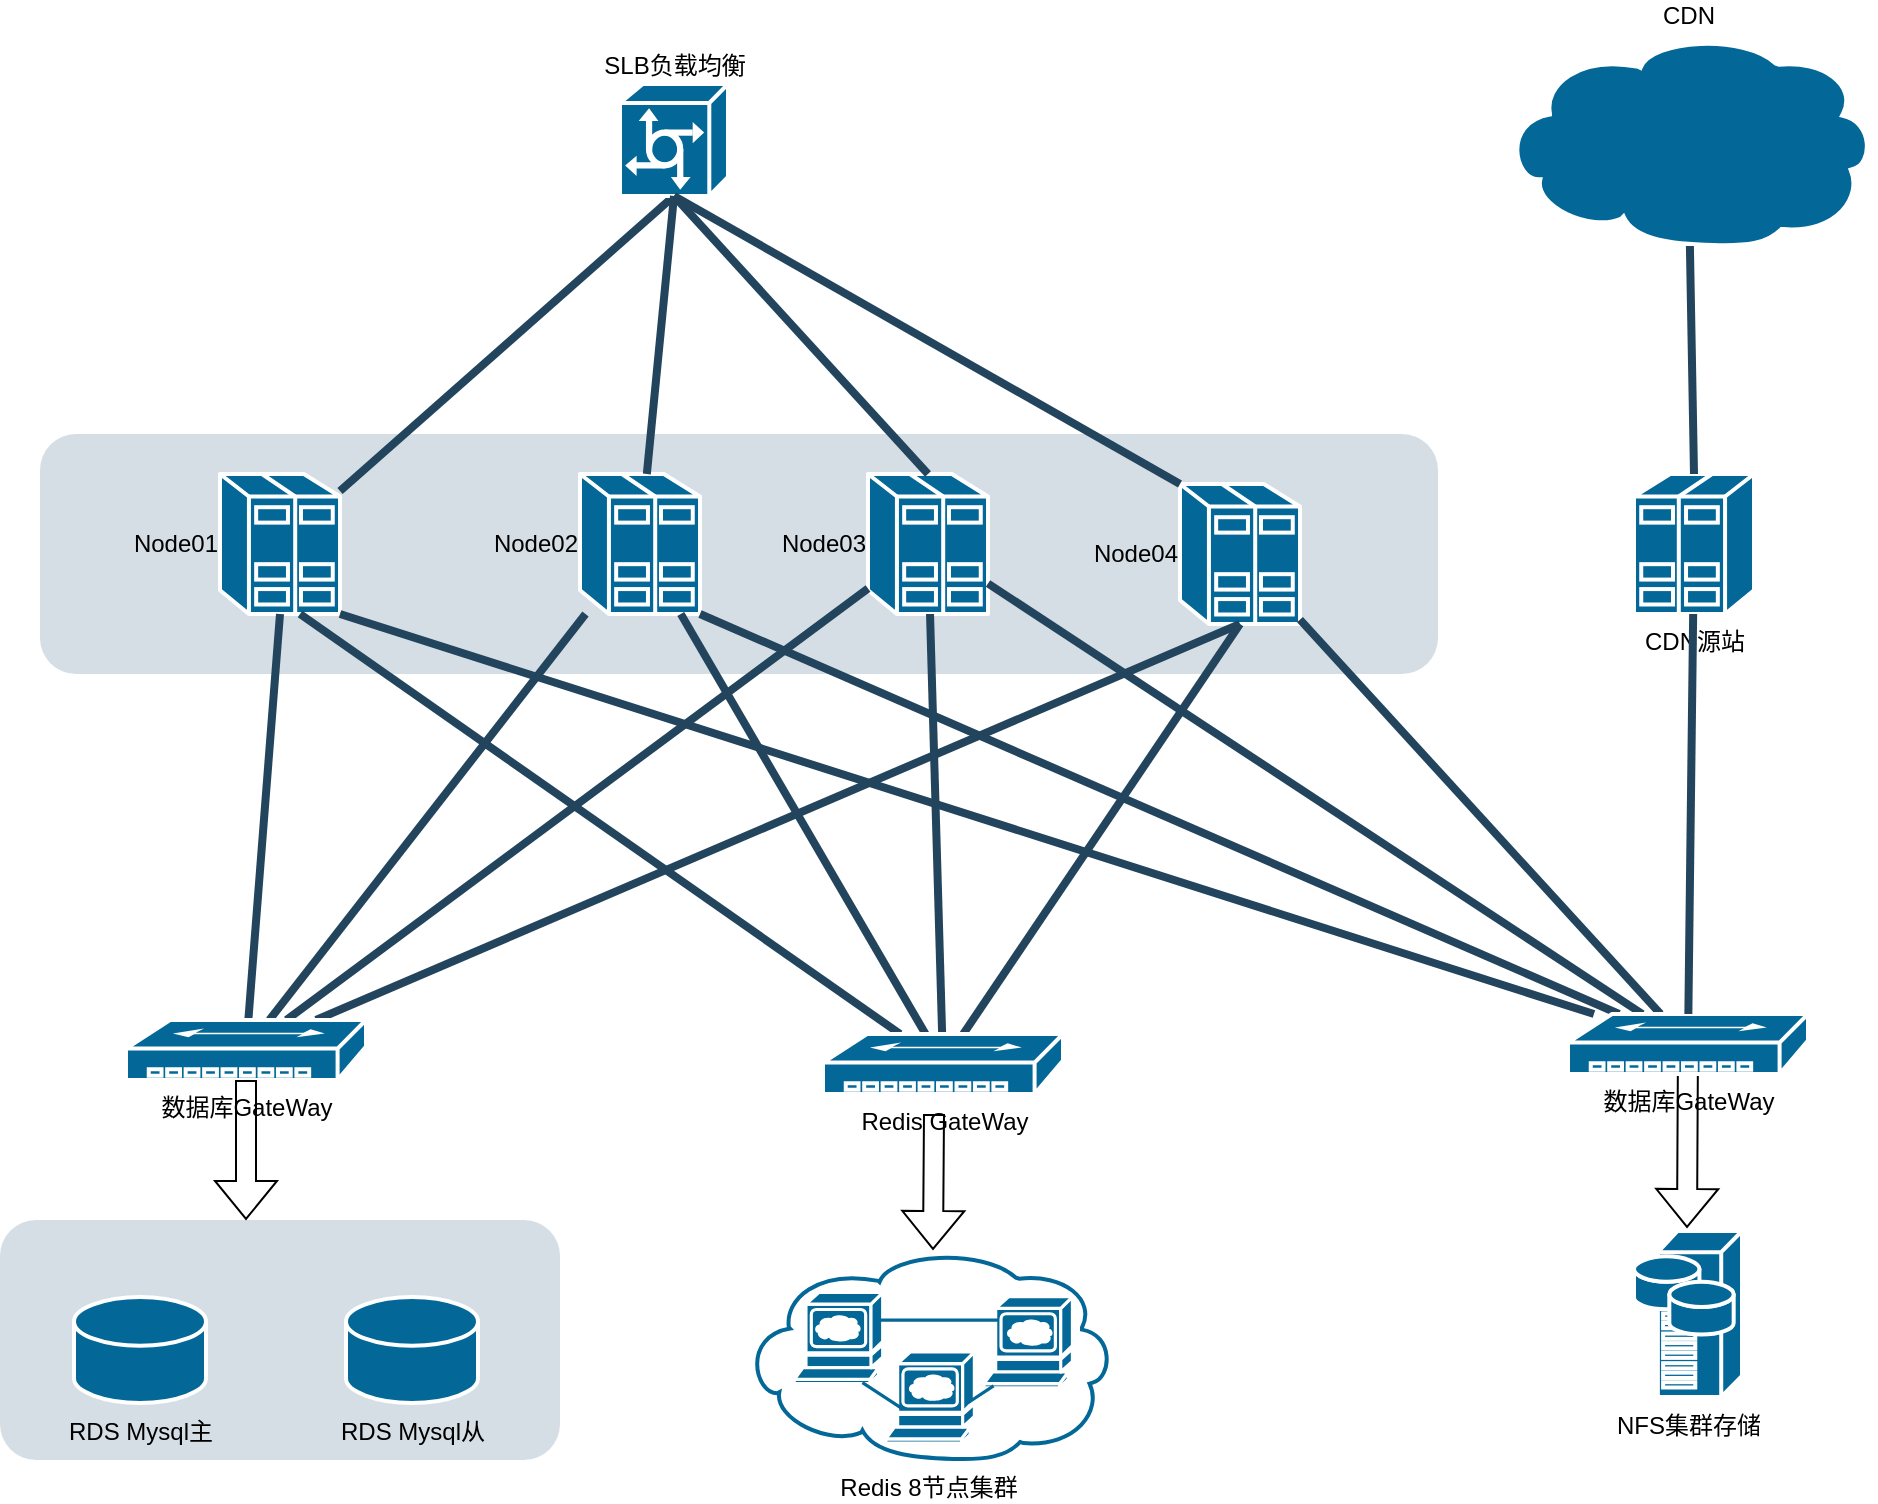<mxfile version="21.8.2" type="github">
  <diagram id="6a731a19-8d31-9384-78a2-239565b7b9f0" name="Page-1">
    <mxGraphModel dx="1562" dy="830" grid="1" gridSize="10" guides="1" tooltips="1" connect="1" arrows="1" fold="1" page="1" pageScale="1" pageWidth="827" pageHeight="1169" background="none" math="0" shadow="0">
      <root>
        <mxCell id="0" />
        <mxCell id="1" parent="0" />
        <mxCell id="2091" value="" style="rounded=1;whiteSpace=wrap;html=1;strokeColor=none;fillColor=#BAC8D3;fontSize=24;fontColor=#23445D;align=center;opacity=60;flipH=1;" parent="1" vertex="1">
          <mxGeometry x="770" y="320" width="699" height="120" as="geometry" />
        </mxCell>
        <mxCell id="2175" style="edgeStyle=none;rounded=1;html=1;strokeColor=#23445D;endArrow=none;endFill=0;strokeWidth=4;exitX=0.5;exitY=1;exitDx=0;exitDy=0;exitPerimeter=0;" parent="1" source="f8hAHo9c5CAadVZFo8Ym-2258" target="f8hAHo9c5CAadVZFo8Ym-2262" edge="1">
          <mxGeometry relative="1" as="geometry">
            <mxPoint x="1251" y="240.0" as="sourcePoint" />
            <mxPoint x="1070" y="297.013" as="targetPoint" />
          </mxGeometry>
        </mxCell>
        <mxCell id="f8hAHo9c5CAadVZFo8Ym-2258" value="SLB负载均衡" style="shape=mxgraph.cisco.servers.communications_server;sketch=0;html=1;pointerEvents=1;dashed=0;fillColor=#036897;strokeColor=#ffffff;strokeWidth=2;verticalLabelPosition=top;verticalAlign=bottom;align=center;outlineConnect=0;labelPosition=center;" parent="1" vertex="1">
          <mxGeometry x="1060" y="145" width="54" height="56" as="geometry" />
        </mxCell>
        <mxCell id="f8hAHo9c5CAadVZFo8Ym-2261" value="Node04" style="shape=mxgraph.cisco.servers.standard_host;sketch=0;html=1;pointerEvents=1;dashed=0;fillColor=#036897;strokeColor=#ffffff;strokeWidth=2;verticalLabelPosition=middle;verticalAlign=middle;align=right;outlineConnect=0;labelPosition=left;flipH=1;" parent="1" vertex="1">
          <mxGeometry x="1340" y="345" width="60" height="70" as="geometry" />
        </mxCell>
        <mxCell id="f8hAHo9c5CAadVZFo8Ym-2262" value="Node01" style="shape=mxgraph.cisco.servers.standard_host;sketch=0;html=1;pointerEvents=1;dashed=0;fillColor=#036897;strokeColor=#ffffff;strokeWidth=2;verticalLabelPosition=middle;verticalAlign=middle;align=right;outlineConnect=0;labelPosition=left;flipH=1;" parent="1" vertex="1">
          <mxGeometry x="860" y="340" width="60" height="70" as="geometry" />
        </mxCell>
        <mxCell id="f8hAHo9c5CAadVZFo8Ym-2263" value="Node02&lt;br&gt;" style="shape=mxgraph.cisco.servers.standard_host;sketch=0;html=1;pointerEvents=1;dashed=0;fillColor=#036897;strokeColor=#ffffff;strokeWidth=2;verticalLabelPosition=middle;verticalAlign=middle;align=right;outlineConnect=0;labelPosition=left;flipH=1;" parent="1" vertex="1">
          <mxGeometry x="1040" y="340" width="60" height="70" as="geometry" />
        </mxCell>
        <mxCell id="f8hAHo9c5CAadVZFo8Ym-2264" value="Node03" style="shape=mxgraph.cisco.servers.standard_host;sketch=0;html=1;pointerEvents=1;dashed=0;fillColor=#036897;strokeColor=#ffffff;strokeWidth=2;verticalLabelPosition=middle;verticalAlign=middle;align=right;outlineConnect=0;labelPosition=left;flipH=1;" parent="1" vertex="1">
          <mxGeometry x="1184" y="340" width="60" height="70" as="geometry" />
        </mxCell>
        <mxCell id="f8hAHo9c5CAadVZFo8Ym-2265" style="edgeStyle=none;rounded=1;html=1;strokeColor=#23445D;endArrow=none;endFill=0;strokeWidth=4;exitX=0.5;exitY=1;exitDx=0;exitDy=0;exitPerimeter=0;" parent="1" source="f8hAHo9c5CAadVZFo8Ym-2258" target="f8hAHo9c5CAadVZFo8Ym-2263" edge="1">
          <mxGeometry relative="1" as="geometry">
            <mxPoint x="1296" y="178.188" as="sourcePoint" />
            <mxPoint x="1185" y="290.003" as="targetPoint" />
          </mxGeometry>
        </mxCell>
        <mxCell id="f8hAHo9c5CAadVZFo8Ym-2266" style="edgeStyle=none;rounded=1;html=1;strokeColor=#23445D;endArrow=none;endFill=0;strokeWidth=4;entryX=0.5;entryY=0;entryDx=0;entryDy=0;entryPerimeter=0;exitX=0.5;exitY=1;exitDx=0;exitDy=0;exitPerimeter=0;" parent="1" source="f8hAHo9c5CAadVZFo8Ym-2258" target="f8hAHo9c5CAadVZFo8Ym-2264" edge="1">
          <mxGeometry relative="1" as="geometry">
            <mxPoint x="1220" y="200" as="sourcePoint" />
            <mxPoint x="1090" y="317.013" as="targetPoint" />
          </mxGeometry>
        </mxCell>
        <mxCell id="f8hAHo9c5CAadVZFo8Ym-2267" style="edgeStyle=none;rounded=1;html=1;strokeColor=#23445D;endArrow=none;endFill=0;strokeWidth=4;exitX=0.5;exitY=1;exitDx=0;exitDy=0;exitPerimeter=0;entryX=1;entryY=0;entryDx=0;entryDy=0;entryPerimeter=0;" parent="1" source="f8hAHo9c5CAadVZFo8Ym-2258" target="f8hAHo9c5CAadVZFo8Ym-2261" edge="1">
          <mxGeometry relative="1" as="geometry">
            <mxPoint x="1238" y="230" as="sourcePoint" />
            <mxPoint x="1100" y="327.013" as="targetPoint" />
          </mxGeometry>
        </mxCell>
        <mxCell id="f8hAHo9c5CAadVZFo8Ym-2269" style="edgeStyle=none;rounded=1;html=1;strokeColor=#23445D;endArrow=none;endFill=0;strokeWidth=4;entryX=0.5;entryY=1;entryDx=0;entryDy=0;entryPerimeter=0;" parent="1" source="f8hAHo9c5CAadVZFo8Ym-2295" target="f8hAHo9c5CAadVZFo8Ym-2262" edge="1">
          <mxGeometry relative="1" as="geometry">
            <mxPoint x="1020.625" y="570" as="sourcePoint" />
            <mxPoint x="1080" y="307.013" as="targetPoint" />
          </mxGeometry>
        </mxCell>
        <mxCell id="f8hAHo9c5CAadVZFo8Ym-2270" style="edgeStyle=none;rounded=1;html=1;strokeColor=#23445D;endArrow=none;endFill=0;strokeWidth=4;exitX=0.333;exitY=1;exitDx=0;exitDy=0;exitPerimeter=0;" parent="1" source="f8hAHo9c5CAadVZFo8Ym-2262" target="f8hAHo9c5CAadVZFo8Ym-2299" edge="1">
          <mxGeometry relative="1" as="geometry">
            <mxPoint x="1798" y="226" as="sourcePoint" />
            <mxPoint x="1377.335" y="650" as="targetPoint" />
          </mxGeometry>
        </mxCell>
        <mxCell id="f8hAHo9c5CAadVZFo8Ym-2271" style="edgeStyle=none;rounded=1;html=1;strokeColor=#23445D;endArrow=none;endFill=0;strokeWidth=4;" parent="1" source="f8hAHo9c5CAadVZFo8Ym-2263" target="f8hAHo9c5CAadVZFo8Ym-2295" edge="1">
          <mxGeometry relative="1" as="geometry">
            <mxPoint x="1013" y="372.125" as="sourcePoint" />
            <mxPoint x="1044.057" y="570" as="targetPoint" />
          </mxGeometry>
        </mxCell>
        <mxCell id="f8hAHo9c5CAadVZFo8Ym-2272" style="edgeStyle=none;rounded=1;html=1;strokeColor=#23445D;endArrow=none;endFill=0;strokeWidth=4;" parent="1" source="f8hAHo9c5CAadVZFo8Ym-2264" target="f8hAHo9c5CAadVZFo8Ym-2295" edge="1">
          <mxGeometry relative="1" as="geometry">
            <mxPoint x="1275" y="350" as="sourcePoint" />
            <mxPoint x="1054.4" y="579.6" as="targetPoint" />
          </mxGeometry>
        </mxCell>
        <mxCell id="f8hAHo9c5CAadVZFo8Ym-2273" style="edgeStyle=none;rounded=1;html=1;strokeColor=#23445D;endArrow=none;endFill=0;strokeWidth=4;exitX=0.5;exitY=1;exitDx=0;exitDy=0;exitPerimeter=0;" parent="1" source="f8hAHo9c5CAadVZFo8Ym-2261" target="f8hAHo9c5CAadVZFo8Ym-2295" edge="1">
          <mxGeometry relative="1" as="geometry">
            <mxPoint x="1380" y="390" as="sourcePoint" />
            <mxPoint x="1054.4" y="579.6" as="targetPoint" />
          </mxGeometry>
        </mxCell>
        <mxCell id="f8hAHo9c5CAadVZFo8Ym-2286" style="edgeStyle=none;rounded=1;html=1;strokeColor=#23445D;endArrow=none;endFill=0;strokeWidth=4;exitX=0.5;exitY=1;exitDx=0;exitDy=0;exitPerimeter=0;" parent="1" target="f8hAHo9c5CAadVZFo8Ym-2299" edge="1" source="f8hAHo9c5CAadVZFo8Ym-2261">
          <mxGeometry relative="1" as="geometry">
            <mxPoint x="1370" y="385" as="sourcePoint" />
            <mxPoint x="1422.5" y="650" as="targetPoint" />
          </mxGeometry>
        </mxCell>
        <mxCell id="f8hAHo9c5CAadVZFo8Ym-2288" style="edgeStyle=none;rounded=1;html=1;strokeColor=#23445D;endArrow=none;endFill=0;strokeWidth=4;" parent="1" source="f8hAHo9c5CAadVZFo8Ym-2263" target="f8hAHo9c5CAadVZFo8Ym-2299" edge="1">
          <mxGeometry relative="1" as="geometry">
            <mxPoint x="1177" y="400" as="sourcePoint" />
            <mxPoint x="1392.936" y="650" as="targetPoint" />
          </mxGeometry>
        </mxCell>
        <mxCell id="f8hAHo9c5CAadVZFo8Ym-2291" value="" style="rounded=1;whiteSpace=wrap;html=1;strokeColor=none;fillColor=#BAC8D3;fontSize=24;fontColor=#23445D;align=center;opacity=60;" parent="1" vertex="1">
          <mxGeometry x="750" y="713" width="280" height="120" as="geometry" />
        </mxCell>
        <mxCell id="f8hAHo9c5CAadVZFo8Ym-2292" value="RDS Mysql主" style="shape=mxgraph.cisco.storage.relational_database;sketch=0;html=1;pointerEvents=1;dashed=0;fillColor=#036897;strokeColor=#ffffff;strokeWidth=2;verticalLabelPosition=bottom;verticalAlign=top;align=center;outlineConnect=0;" parent="1" vertex="1">
          <mxGeometry x="787" y="751.5" width="66" height="53" as="geometry" />
        </mxCell>
        <mxCell id="f8hAHo9c5CAadVZFo8Ym-2293" value="RDS Mysql从" style="shape=mxgraph.cisco.storage.relational_database;sketch=0;html=1;pointerEvents=1;dashed=0;fillColor=#036897;strokeColor=#ffffff;strokeWidth=2;verticalLabelPosition=bottom;verticalAlign=top;align=center;outlineConnect=0;" parent="1" vertex="1">
          <mxGeometry x="923" y="751.5" width="66" height="53" as="geometry" />
        </mxCell>
        <mxCell id="f8hAHo9c5CAadVZFo8Ym-2295" value="数据库GateWay" style="shape=mxgraph.cisco.hubs_and_gateways.small_hub;sketch=0;html=1;pointerEvents=1;dashed=0;fillColor=#036897;strokeColor=#ffffff;strokeWidth=2;verticalLabelPosition=bottom;verticalAlign=top;align=center;outlineConnect=0;" parent="1" vertex="1">
          <mxGeometry x="813" y="613" width="120" height="30" as="geometry" />
        </mxCell>
        <mxCell id="f8hAHo9c5CAadVZFo8Ym-2298" value="" style="shape=flexArrow;endArrow=classic;html=1;rounded=0;" parent="1" source="f8hAHo9c5CAadVZFo8Ym-2295" edge="1">
          <mxGeometry width="50" height="50" relative="1" as="geometry">
            <mxPoint x="1103" y="583" as="sourcePoint" />
            <mxPoint x="873" y="713" as="targetPoint" />
          </mxGeometry>
        </mxCell>
        <mxCell id="f8hAHo9c5CAadVZFo8Ym-2300" value="" style="edgeStyle=none;rounded=1;html=1;strokeColor=#23445D;endArrow=none;endFill=0;strokeWidth=4;" parent="1" source="f8hAHo9c5CAadVZFo8Ym-2264" target="f8hAHo9c5CAadVZFo8Ym-2299" edge="1">
          <mxGeometry relative="1" as="geometry">
            <mxPoint x="1287" y="400" as="sourcePoint" />
            <mxPoint x="1407.519" y="650" as="targetPoint" />
          </mxGeometry>
        </mxCell>
        <mxCell id="f8hAHo9c5CAadVZFo8Ym-2299" value="Redis GateWay" style="shape=mxgraph.cisco.hubs_and_gateways.small_hub;sketch=0;html=1;pointerEvents=1;dashed=0;fillColor=#036897;strokeColor=#ffffff;strokeWidth=2;verticalLabelPosition=bottom;verticalAlign=top;align=center;outlineConnect=0;" parent="1" vertex="1">
          <mxGeometry x="1161.5" y="620" width="120" height="30" as="geometry" />
        </mxCell>
        <mxCell id="f8hAHo9c5CAadVZFo8Ym-2302" value="Redis 8节点集群" style="shape=mxgraph.cisco.storage.web_cluster;sketch=0;html=1;pointerEvents=1;dashed=0;fillColor=#036897;strokeColor=#ffffff;strokeWidth=2;verticalLabelPosition=bottom;verticalAlign=top;align=center;outlineConnect=0;" parent="1" vertex="1">
          <mxGeometry x="1121" y="727" width="186" height="106" as="geometry" />
        </mxCell>
        <mxCell id="f8hAHo9c5CAadVZFo8Ym-2303" value="" style="shape=flexArrow;endArrow=classic;html=1;rounded=0;" parent="1" edge="1">
          <mxGeometry width="50" height="50" relative="1" as="geometry">
            <mxPoint x="1217" y="660" as="sourcePoint" />
            <mxPoint x="1216.5" y="728" as="targetPoint" />
          </mxGeometry>
        </mxCell>
        <mxCell id="f8hAHo9c5CAadVZFo8Ym-2306" value="CDN" style="shape=mxgraph.cisco.storage.cloud;sketch=0;html=1;pointerEvents=1;dashed=0;fillColor=#036897;strokeColor=#ffffff;strokeWidth=2;verticalLabelPosition=top;verticalAlign=bottom;align=center;outlineConnect=0;labelPosition=center;" parent="1" vertex="1">
          <mxGeometry x="1501" y="120" width="186" height="106" as="geometry" />
        </mxCell>
        <mxCell id="f8hAHo9c5CAadVZFo8Ym-2307" value="CDN源站" style="shape=mxgraph.cisco.servers.standard_host;sketch=0;html=1;pointerEvents=1;dashed=0;fillColor=#036897;strokeColor=#ffffff;strokeWidth=2;verticalLabelPosition=bottom;verticalAlign=top;align=center;outlineConnect=0;" parent="1" vertex="1">
          <mxGeometry x="1567" y="340" width="60" height="70" as="geometry" />
        </mxCell>
        <mxCell id="f8hAHo9c5CAadVZFo8Ym-2308" style="edgeStyle=none;rounded=1;html=1;strokeColor=#23445D;endArrow=none;endFill=0;strokeWidth=4;entryX=0.5;entryY=0;entryDx=0;entryDy=0;entryPerimeter=0;" parent="1" source="f8hAHo9c5CAadVZFo8Ym-2306" target="f8hAHo9c5CAadVZFo8Ym-2307" edge="1">
          <mxGeometry relative="1" as="geometry">
            <mxPoint x="1471" y="191" as="sourcePoint" />
            <mxPoint x="1648" y="315" as="targetPoint" />
          </mxGeometry>
        </mxCell>
        <mxCell id="f8hAHo9c5CAadVZFo8Ym-2311" value="NFS集群存储" style="shape=mxgraph.cisco.servers.storage_server;sketch=0;html=1;pointerEvents=1;dashed=0;fillColor=#036897;strokeColor=#ffffff;strokeWidth=2;verticalLabelPosition=bottom;verticalAlign=top;align=center;outlineConnect=0;" parent="1" vertex="1">
          <mxGeometry x="1567" y="718.5" width="54" height="83" as="geometry" />
        </mxCell>
        <mxCell id="f8hAHo9c5CAadVZFo8Ym-2313" value="" style="shape=flexArrow;endArrow=classic;html=1;rounded=0;" parent="1" source="f8hAHo9c5CAadVZFo8Ym-2312" edge="1">
          <mxGeometry width="50" height="50" relative="1" as="geometry">
            <mxPoint x="1593.5" y="627" as="sourcePoint" />
            <mxPoint x="1593.5" y="717" as="targetPoint" />
          </mxGeometry>
        </mxCell>
        <mxCell id="f8hAHo9c5CAadVZFo8Ym-2316" style="edgeStyle=none;rounded=1;html=1;strokeColor=#23445D;endArrow=none;endFill=0;strokeWidth=4;exitX=0;exitY=1;exitDx=0;exitDy=0;exitPerimeter=0;" parent="1" source="f8hAHo9c5CAadVZFo8Ym-2262" target="f8hAHo9c5CAadVZFo8Ym-2312" edge="1">
          <mxGeometry relative="1" as="geometry">
            <mxPoint x="1215" y="400" as="sourcePoint" />
            <mxPoint x="1378" y="610" as="targetPoint" />
          </mxGeometry>
        </mxCell>
        <mxCell id="f8hAHo9c5CAadVZFo8Ym-2317" style="edgeStyle=none;rounded=1;html=1;strokeColor=#23445D;endArrow=none;endFill=0;strokeWidth=4;" parent="1" source="f8hAHo9c5CAadVZFo8Ym-2264" target="f8hAHo9c5CAadVZFo8Ym-2312" edge="1">
          <mxGeometry relative="1" as="geometry">
            <mxPoint x="1405.5" y="360" as="sourcePoint" />
            <mxPoint x="1714" y="590" as="targetPoint" />
          </mxGeometry>
        </mxCell>
        <mxCell id="f8hAHo9c5CAadVZFo8Ym-2318" style="edgeStyle=none;rounded=1;html=1;strokeColor=#23445D;endArrow=none;endFill=0;strokeWidth=4;" parent="1" target="f8hAHo9c5CAadVZFo8Ym-2312" edge="1" source="f8hAHo9c5CAadVZFo8Ym-2261">
          <mxGeometry relative="1" as="geometry">
            <mxPoint x="1280" y="384" as="sourcePoint" />
            <mxPoint x="1875" y="600" as="targetPoint" />
          </mxGeometry>
        </mxCell>
        <mxCell id="f8hAHo9c5CAadVZFo8Ym-2319" style="edgeStyle=none;rounded=1;html=1;strokeColor=#23445D;endArrow=none;endFill=0;strokeWidth=4;exitX=0;exitY=1;exitDx=0;exitDy=0;exitPerimeter=0;" parent="1" source="f8hAHo9c5CAadVZFo8Ym-2263" target="f8hAHo9c5CAadVZFo8Ym-2312" edge="1">
          <mxGeometry relative="1" as="geometry">
            <mxPoint x="1159" y="384" as="sourcePoint" />
            <mxPoint x="1754" y="600" as="targetPoint" />
          </mxGeometry>
        </mxCell>
        <mxCell id="f8hAHo9c5CAadVZFo8Ym-2320" value="" style="shape=flexArrow;endArrow=classic;html=1;rounded=0;" parent="1" target="f8hAHo9c5CAadVZFo8Ym-2312" edge="1">
          <mxGeometry width="50" height="50" relative="1" as="geometry">
            <mxPoint x="1593.5" y="627" as="sourcePoint" />
            <mxPoint x="1593.5" y="717" as="targetPoint" />
          </mxGeometry>
        </mxCell>
        <mxCell id="f8hAHo9c5CAadVZFo8Ym-2312" value="数据库GateWay" style="shape=mxgraph.cisco.hubs_and_gateways.small_hub;sketch=0;html=1;pointerEvents=1;dashed=0;fillColor=#036897;strokeColor=#ffffff;strokeWidth=2;verticalLabelPosition=bottom;verticalAlign=top;align=center;outlineConnect=0;" parent="1" vertex="1">
          <mxGeometry x="1534" y="610" width="120" height="30" as="geometry" />
        </mxCell>
        <mxCell id="f8hAHo9c5CAadVZFo8Ym-2323" style="edgeStyle=none;rounded=1;html=1;strokeColor=#23445D;endArrow=none;endFill=0;strokeWidth=4;" parent="1" source="f8hAHo9c5CAadVZFo8Ym-2307" target="f8hAHo9c5CAadVZFo8Ym-2312" edge="1">
          <mxGeometry relative="1" as="geometry">
            <mxPoint x="1394" y="394" as="sourcePoint" />
            <mxPoint x="1720" y="600" as="targetPoint" />
          </mxGeometry>
        </mxCell>
      </root>
    </mxGraphModel>
  </diagram>
</mxfile>
